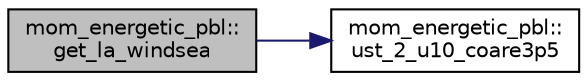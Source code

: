 digraph "mom_energetic_pbl::get_la_windsea"
{
 // INTERACTIVE_SVG=YES
 // LATEX_PDF_SIZE
  edge [fontname="Helvetica",fontsize="10",labelfontname="Helvetica",labelfontsize="10"];
  node [fontname="Helvetica",fontsize="10",shape=record];
  rankdir="LR";
  Node1 [label="mom_energetic_pbl::\lget_la_windsea",height=0.2,width=0.4,color="black", fillcolor="grey75", style="filled", fontcolor="black",tooltip="This subroutine returns the Langmuir number, given ustar and the boundary layer thickness,..."];
  Node1 -> Node2 [color="midnightblue",fontsize="10",style="solid",fontname="Helvetica"];
  Node2 [label="mom_energetic_pbl::\lust_2_u10_coare3p5",height=0.2,width=0.4,color="black", fillcolor="white", style="filled",URL="$namespacemom__energetic__pbl.html#aec70079fb3f2e322625532017cdd0cc6",tooltip="Computes wind speed from ustar_air based on COARE 3.5 Cd relationship."];
}
